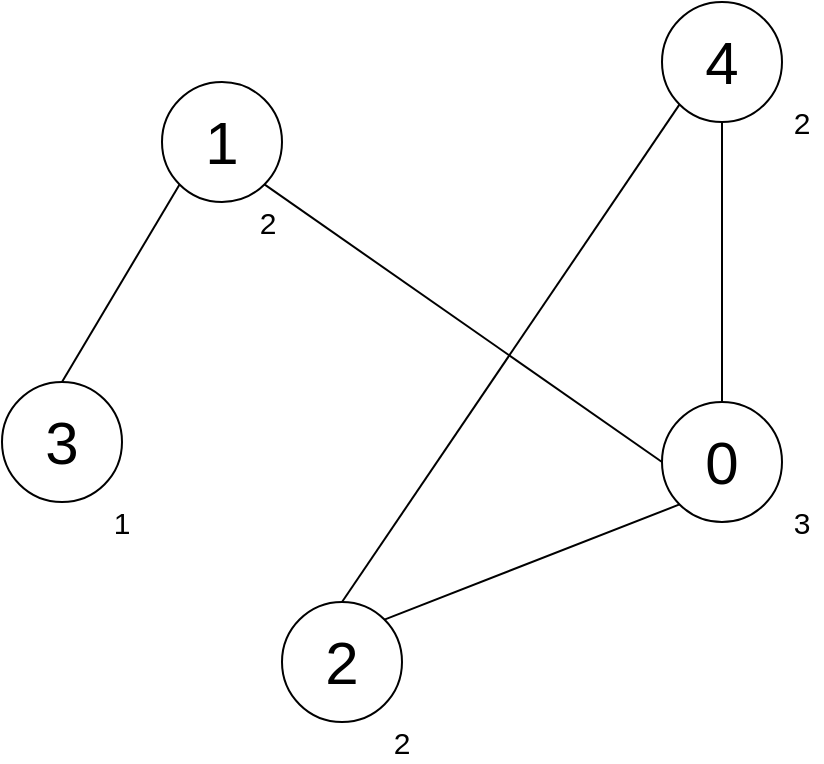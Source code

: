 <mxfile version="14.0.4" type="device"><diagram id="D3bsc9SkAWtsuW1COKi-" name="Page-1"><mxGraphModel dx="1422" dy="794" grid="1" gridSize="10" guides="1" tooltips="1" connect="1" arrows="1" fold="1" page="1" pageScale="1" pageWidth="827" pageHeight="1169" math="0" shadow="0"><root><mxCell id="0"/><mxCell id="1" parent="0"/><mxCell id="grTEsROBdp17iApajS7S-7" style="edgeStyle=none;rounded=0;orthogonalLoop=1;jettySize=auto;html=1;exitX=1;exitY=1;exitDx=0;exitDy=0;entryX=0;entryY=0.5;entryDx=0;entryDy=0;endArrow=none;endFill=0;strokeColor=#000000;" parent="1" source="grTEsROBdp17iApajS7S-1" target="grTEsROBdp17iApajS7S-3" edge="1"><mxGeometry relative="1" as="geometry"/></mxCell><mxCell id="grTEsROBdp17iApajS7S-1" value="1" style="ellipse;whiteSpace=wrap;html=1;aspect=fixed;fillColor=none;fontSize=30;" parent="1" vertex="1"><mxGeometry x="250" y="150" width="60" height="60" as="geometry"/></mxCell><mxCell id="grTEsROBdp17iApajS7S-8" style="edgeStyle=none;rounded=0;orthogonalLoop=1;jettySize=auto;html=1;exitX=0.5;exitY=1;exitDx=0;exitDy=0;entryX=0.5;entryY=0;entryDx=0;entryDy=0;endArrow=none;endFill=0;strokeColor=#000000;" parent="1" source="grTEsROBdp17iApajS7S-2" target="grTEsROBdp17iApajS7S-3" edge="1"><mxGeometry relative="1" as="geometry"/></mxCell><mxCell id="grTEsROBdp17iApajS7S-2" value="4" style="ellipse;whiteSpace=wrap;html=1;aspect=fixed;fillColor=none;fontSize=30;" parent="1" vertex="1"><mxGeometry x="500" y="110" width="60" height="60" as="geometry"/></mxCell><mxCell id="grTEsROBdp17iApajS7S-9" style="edgeStyle=none;rounded=0;orthogonalLoop=1;jettySize=auto;html=1;exitX=0;exitY=1;exitDx=0;exitDy=0;entryX=1;entryY=0;entryDx=0;entryDy=0;endArrow=none;endFill=0;strokeColor=#000000;" parent="1" source="grTEsROBdp17iApajS7S-3" target="grTEsROBdp17iApajS7S-4" edge="1"><mxGeometry relative="1" as="geometry"/></mxCell><mxCell id="grTEsROBdp17iApajS7S-3" value="0" style="ellipse;whiteSpace=wrap;html=1;aspect=fixed;fillColor=none;fontSize=30;" parent="1" vertex="1"><mxGeometry x="500" y="310" width="60" height="60" as="geometry"/></mxCell><mxCell id="grTEsROBdp17iApajS7S-10" style="edgeStyle=none;rounded=0;orthogonalLoop=1;jettySize=auto;html=1;exitX=0.5;exitY=0;exitDx=0;exitDy=0;entryX=0;entryY=1;entryDx=0;entryDy=0;endArrow=none;endFill=0;strokeColor=#000000;" parent="1" source="grTEsROBdp17iApajS7S-4" target="grTEsROBdp17iApajS7S-2" edge="1"><mxGeometry relative="1" as="geometry"/></mxCell><mxCell id="grTEsROBdp17iApajS7S-4" value="2" style="ellipse;whiteSpace=wrap;html=1;aspect=fixed;fillColor=none;fontSize=30;" parent="1" vertex="1"><mxGeometry x="310" y="410" width="60" height="60" as="geometry"/></mxCell><mxCell id="grTEsROBdp17iApajS7S-11" style="edgeStyle=none;rounded=0;orthogonalLoop=1;jettySize=auto;html=1;exitX=0.5;exitY=0;exitDx=0;exitDy=0;entryX=0;entryY=1;entryDx=0;entryDy=0;endArrow=none;endFill=0;strokeColor=#000000;" parent="1" source="grTEsROBdp17iApajS7S-5" target="grTEsROBdp17iApajS7S-1" edge="1"><mxGeometry relative="1" as="geometry"/></mxCell><mxCell id="grTEsROBdp17iApajS7S-5" value="3" style="ellipse;whiteSpace=wrap;html=1;aspect=fixed;fillColor=none;fontSize=30;" parent="1" vertex="1"><mxGeometry x="170" y="300" width="60" height="60" as="geometry"/></mxCell><mxCell id="wtfkCCgtn_7tDcze7Oa7-1" value="3" style="text;html=1;strokeColor=none;fillColor=none;align=center;verticalAlign=middle;whiteSpace=wrap;rounded=0;fontSize=15;" vertex="1" parent="1"><mxGeometry x="560" y="360" width="20" height="20" as="geometry"/></mxCell><mxCell id="wtfkCCgtn_7tDcze7Oa7-2" value="2" style="text;html=1;strokeColor=none;fillColor=none;align=center;verticalAlign=middle;whiteSpace=wrap;rounded=0;fontSize=15;" vertex="1" parent="1"><mxGeometry x="360" y="470" width="20" height="20" as="geometry"/></mxCell><mxCell id="wtfkCCgtn_7tDcze7Oa7-3" value="2" style="text;html=1;strokeColor=none;fillColor=none;align=center;verticalAlign=middle;whiteSpace=wrap;rounded=0;fontSize=15;" vertex="1" parent="1"><mxGeometry x="560" y="160" width="20" height="20" as="geometry"/></mxCell><mxCell id="wtfkCCgtn_7tDcze7Oa7-4" value="2" style="text;html=1;strokeColor=none;fillColor=none;align=center;verticalAlign=middle;whiteSpace=wrap;rounded=0;fontSize=15;" vertex="1" parent="1"><mxGeometry x="293" y="210" width="20" height="20" as="geometry"/></mxCell><mxCell id="wtfkCCgtn_7tDcze7Oa7-5" value="1" style="text;html=1;strokeColor=none;fillColor=none;align=center;verticalAlign=middle;whiteSpace=wrap;rounded=0;fontSize=15;" vertex="1" parent="1"><mxGeometry x="220" y="360" width="20" height="20" as="geometry"/></mxCell></root></mxGraphModel></diagram></mxfile>